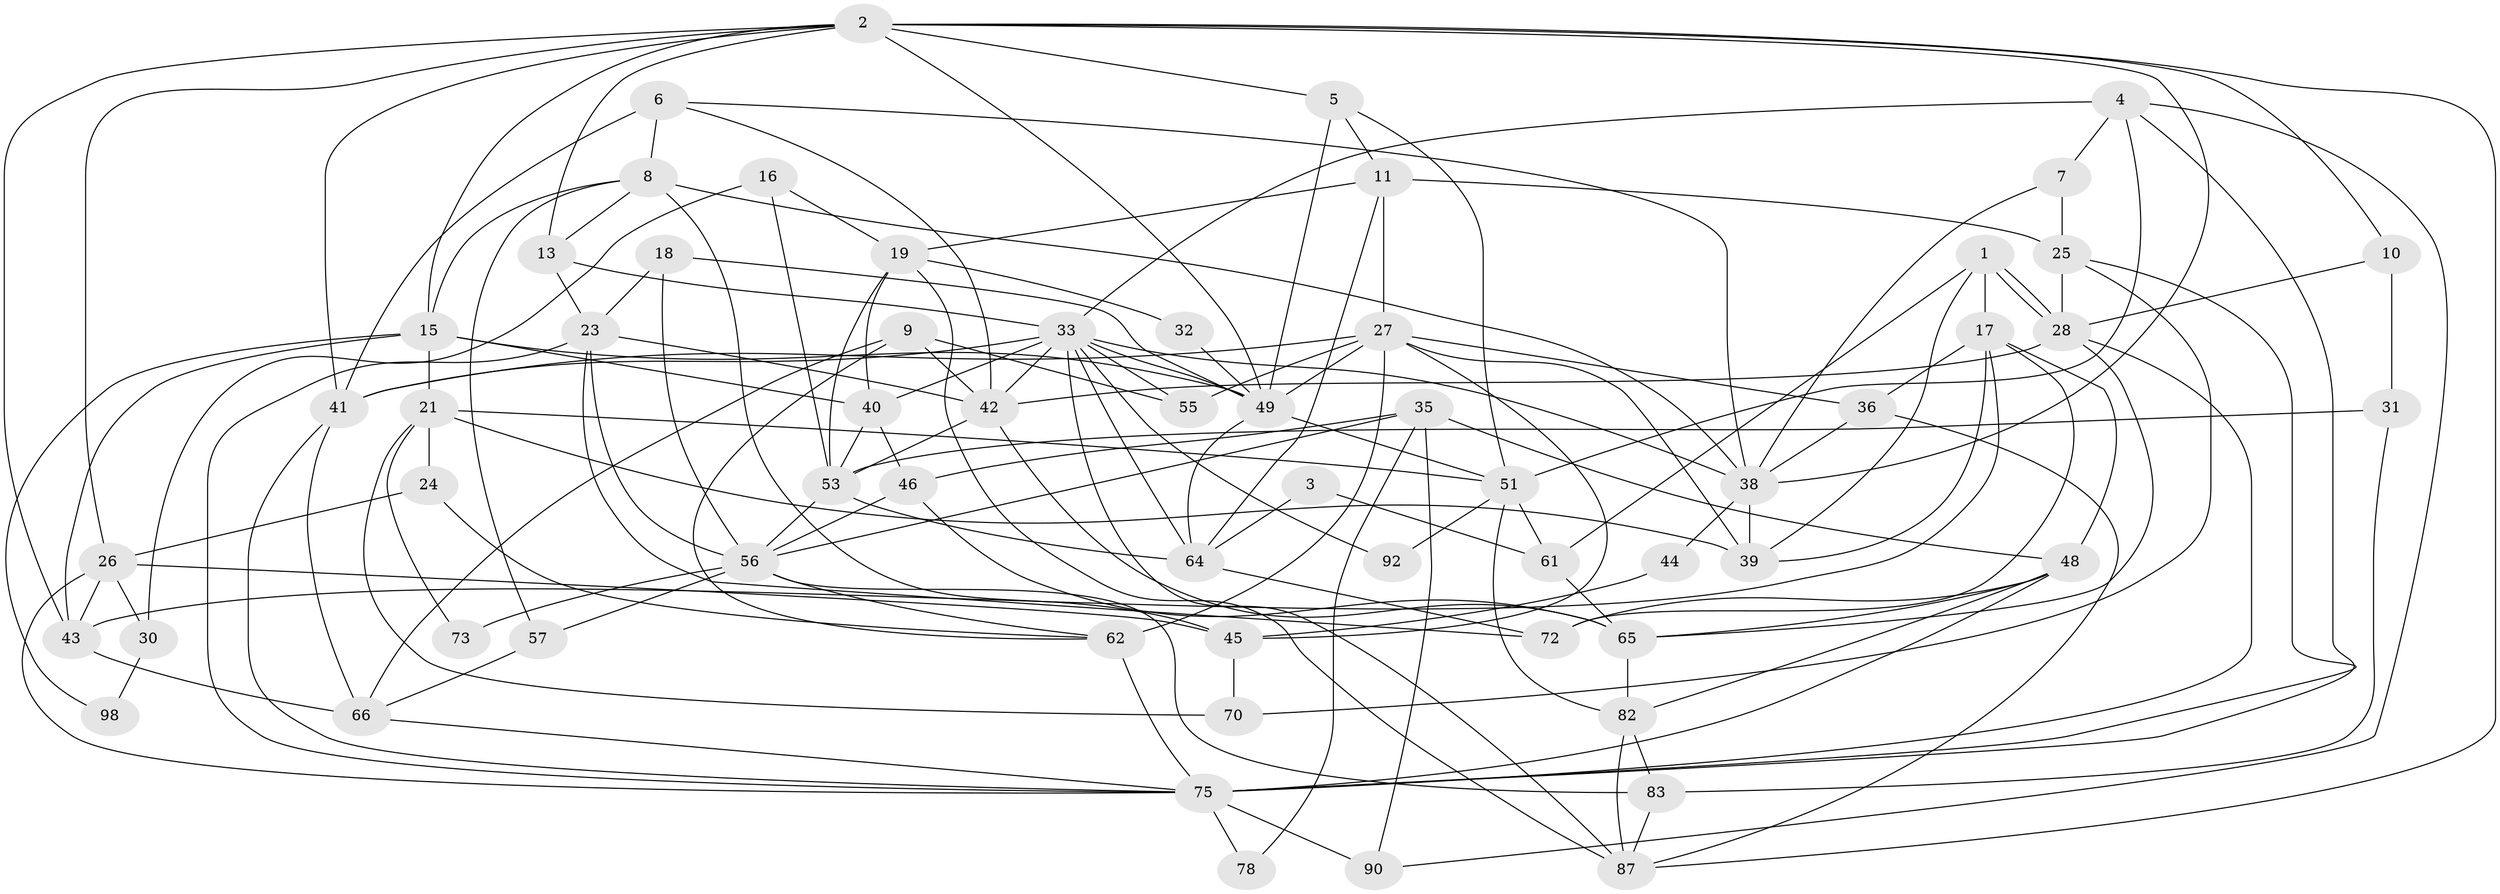 // original degree distribution, {5: 0.17, 8: 0.01, 2: 0.13, 3: 0.3, 4: 0.24, 6: 0.12, 7: 0.02, 9: 0.01}
// Generated by graph-tools (version 1.1) at 2025/38/02/21/25 10:38:59]
// undirected, 62 vertices, 155 edges
graph export_dot {
graph [start="1"]
  node [color=gray90,style=filled];
  1;
  2 [super="+76"];
  3;
  4 [super="+14"];
  5;
  6;
  7;
  8 [super="+12"];
  9 [super="+29"];
  10 [super="+94"];
  11 [super="+60"];
  13;
  15 [super="+74"];
  16;
  17 [super="+22"];
  18 [super="+20"];
  19 [super="+95"];
  21 [super="+59"];
  23 [super="+86"];
  24;
  25 [super="+58"];
  26 [super="+67"];
  27 [super="+71"];
  28 [super="+34"];
  30;
  31;
  32;
  33 [super="+68"];
  35 [super="+37"];
  36;
  38 [super="+52"];
  39 [super="+50"];
  40 [super="+85"];
  41 [super="+89"];
  42 [super="+47"];
  43 [super="+69"];
  44;
  45 [super="+54"];
  46;
  48;
  49 [super="+63"];
  51 [super="+97"];
  53 [super="+81"];
  55 [super="+100"];
  56 [super="+80"];
  57;
  61 [super="+84"];
  62 [super="+93"];
  64;
  65 [super="+88"];
  66 [super="+79"];
  70;
  72 [super="+91"];
  73;
  75 [super="+77"];
  78;
  82;
  83 [super="+96"];
  87 [super="+99"];
  90;
  92;
  98;
  1 -- 39;
  1 -- 28;
  1 -- 28;
  1 -- 17;
  1 -- 61;
  2 -- 13;
  2 -- 15;
  2 -- 26;
  2 -- 87;
  2 -- 41;
  2 -- 5;
  2 -- 38;
  2 -- 43;
  2 -- 10;
  2 -- 49;
  3 -- 61;
  3 -- 64;
  4 -- 51;
  4 -- 90;
  4 -- 33;
  4 -- 75;
  4 -- 7;
  5 -- 11;
  5 -- 49;
  5 -- 51;
  6 -- 41;
  6 -- 8;
  6 -- 38;
  6 -- 42;
  7 -- 38;
  7 -- 25;
  8 -- 57;
  8 -- 13;
  8 -- 45;
  8 -- 15;
  8 -- 38;
  9 -- 62;
  9 -- 42 [weight=2];
  9 -- 66;
  9 -- 55;
  10 -- 28;
  10 -- 31;
  11 -- 25;
  11 -- 27;
  11 -- 19;
  11 -- 64;
  13 -- 33;
  13 -- 23;
  15 -- 49;
  15 -- 98;
  15 -- 21;
  15 -- 40 [weight=2];
  15 -- 43;
  16 -- 19;
  16 -- 53;
  16 -- 30;
  17 -- 48;
  17 -- 43;
  17 -- 36;
  17 -- 39;
  17 -- 72;
  18 -- 56;
  18 -- 23;
  18 -- 49 [weight=2];
  19 -- 53;
  19 -- 32;
  19 -- 87;
  19 -- 40;
  21 -- 24;
  21 -- 73;
  21 -- 51 [weight=2];
  21 -- 70;
  21 -- 39;
  23 -- 56;
  23 -- 75;
  23 -- 42;
  23 -- 72;
  24 -- 62;
  24 -- 26;
  25 -- 75;
  25 -- 28;
  25 -- 70;
  26 -- 30;
  26 -- 75;
  26 -- 43;
  26 -- 45;
  27 -- 45;
  27 -- 36;
  27 -- 49;
  27 -- 62 [weight=2];
  27 -- 55;
  27 -- 39;
  27 -- 41;
  28 -- 42;
  28 -- 65;
  28 -- 75;
  30 -- 98;
  31 -- 53;
  31 -- 83;
  32 -- 49;
  33 -- 49;
  33 -- 38;
  33 -- 55;
  33 -- 64;
  33 -- 92;
  33 -- 87;
  33 -- 41;
  33 -- 40;
  33 -- 42;
  35 -- 46;
  35 -- 78;
  35 -- 90;
  35 -- 56;
  35 -- 48;
  36 -- 38;
  36 -- 87;
  38 -- 44;
  38 -- 39;
  40 -- 53;
  40 -- 46;
  41 -- 66;
  41 -- 75;
  42 -- 65;
  42 -- 53;
  43 -- 66;
  44 -- 45;
  45 -- 70;
  46 -- 56;
  46 -- 65;
  48 -- 72;
  48 -- 82;
  48 -- 75;
  48 -- 65;
  49 -- 64;
  49 -- 51;
  51 -- 82;
  51 -- 92;
  51 -- 61;
  53 -- 64;
  53 -- 56;
  56 -- 57;
  56 -- 83;
  56 -- 73;
  56 -- 62;
  57 -- 66;
  61 -- 65;
  62 -- 75 [weight=2];
  64 -- 72;
  65 -- 82;
  66 -- 75;
  75 -- 90;
  75 -- 78;
  82 -- 87;
  82 -- 83;
  83 -- 87;
}
